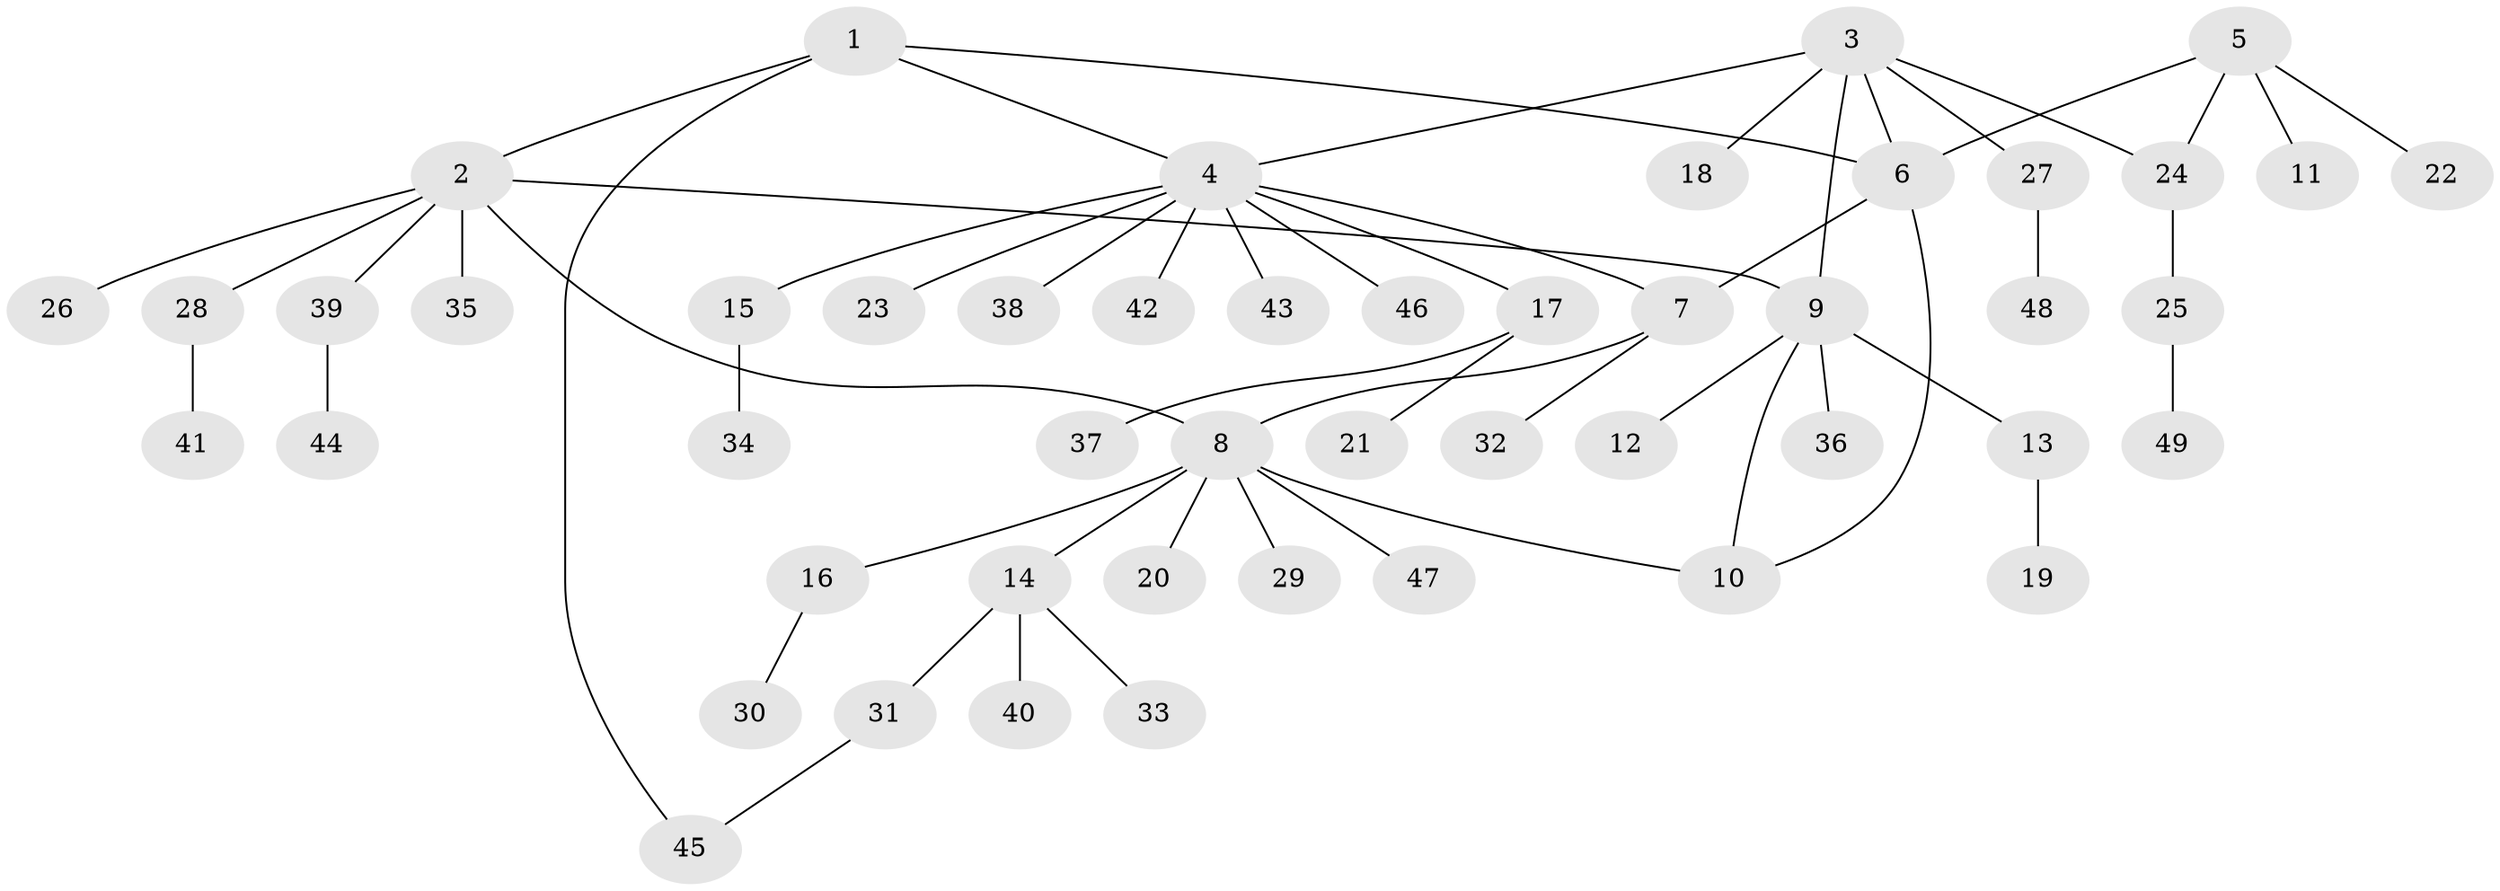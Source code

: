 // coarse degree distribution, {4: 0.058823529411764705, 6: 0.029411764705882353, 9: 0.058823529411764705, 10: 0.029411764705882353, 3: 0.08823529411764706, 1: 0.6764705882352942, 2: 0.058823529411764705}
// Generated by graph-tools (version 1.1) at 2025/52/02/27/25 19:52:21]
// undirected, 49 vertices, 56 edges
graph export_dot {
graph [start="1"]
  node [color=gray90,style=filled];
  1;
  2;
  3;
  4;
  5;
  6;
  7;
  8;
  9;
  10;
  11;
  12;
  13;
  14;
  15;
  16;
  17;
  18;
  19;
  20;
  21;
  22;
  23;
  24;
  25;
  26;
  27;
  28;
  29;
  30;
  31;
  32;
  33;
  34;
  35;
  36;
  37;
  38;
  39;
  40;
  41;
  42;
  43;
  44;
  45;
  46;
  47;
  48;
  49;
  1 -- 2;
  1 -- 4;
  1 -- 6;
  1 -- 45;
  2 -- 8;
  2 -- 9;
  2 -- 26;
  2 -- 28;
  2 -- 35;
  2 -- 39;
  3 -- 4;
  3 -- 6;
  3 -- 9;
  3 -- 18;
  3 -- 24;
  3 -- 27;
  4 -- 7;
  4 -- 15;
  4 -- 17;
  4 -- 23;
  4 -- 38;
  4 -- 42;
  4 -- 43;
  4 -- 46;
  5 -- 6;
  5 -- 11;
  5 -- 22;
  5 -- 24;
  6 -- 7;
  6 -- 10;
  7 -- 8;
  7 -- 32;
  8 -- 10;
  8 -- 14;
  8 -- 16;
  8 -- 20;
  8 -- 29;
  8 -- 47;
  9 -- 10;
  9 -- 12;
  9 -- 13;
  9 -- 36;
  13 -- 19;
  14 -- 31;
  14 -- 33;
  14 -- 40;
  15 -- 34;
  16 -- 30;
  17 -- 21;
  17 -- 37;
  24 -- 25;
  25 -- 49;
  27 -- 48;
  28 -- 41;
  31 -- 45;
  39 -- 44;
}
